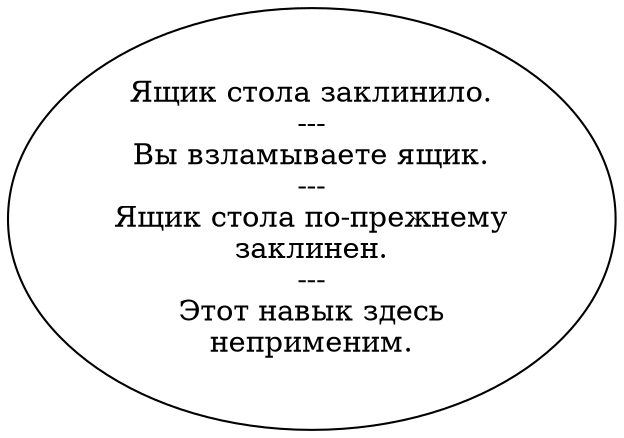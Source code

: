 digraph glowdesk {
  "start" [style=filled       fillcolor="#FFFFFF"       color="#000000"]
  "start" [label="Ящик стола заклинило.\n---\nВы взламываете ящик.\n---\nЯщик стола по-прежнему\nзаклинен.\n---\nЭтот навык здесь\nнеприменим."]
}